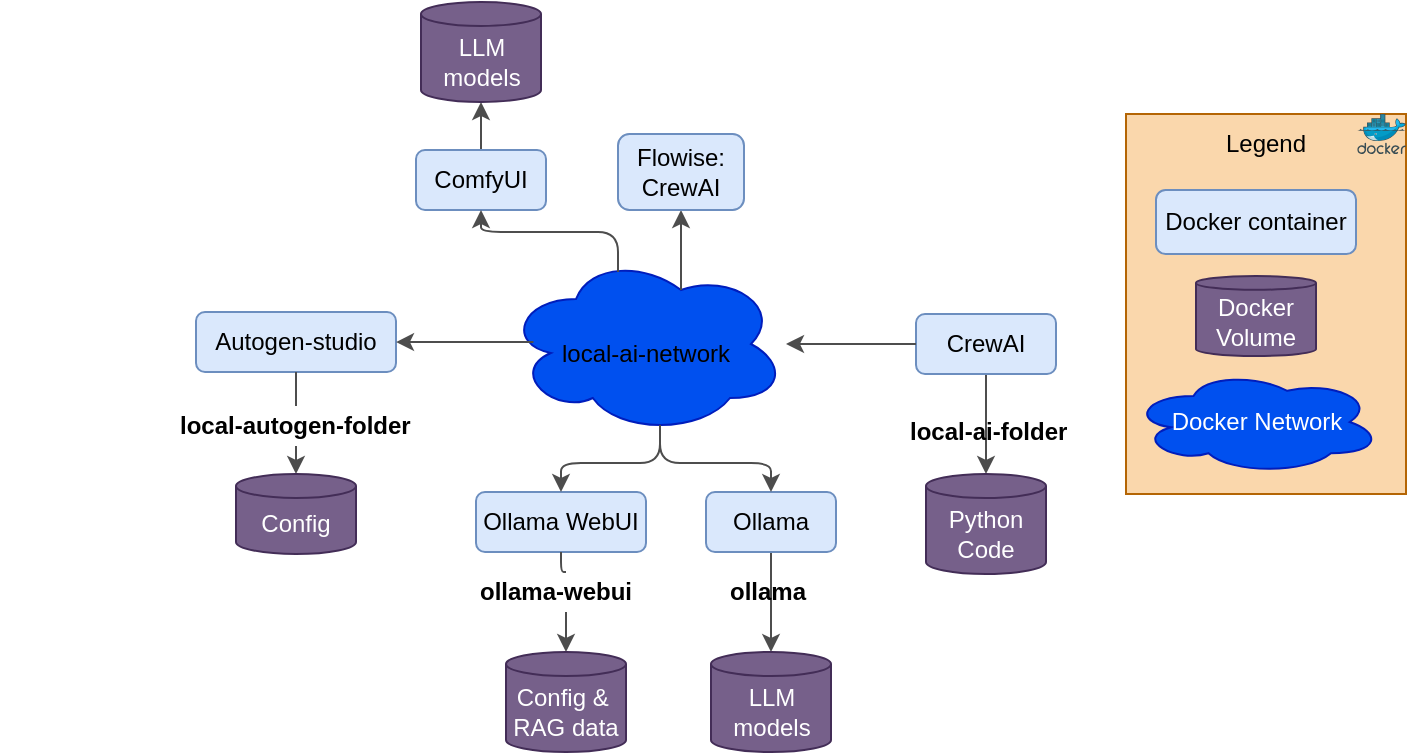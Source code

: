 <mxfile version="12.2.4" pages="1"><diagram id="SALRXWrra1WZczLhJ-SY" name="Page-1"><mxGraphModel dx="1626" dy="659" grid="1" gridSize="10" guides="1" tooltips="1" connect="1" arrows="1" fold="1" page="1" pageScale="1" pageWidth="1169" pageHeight="827" background="#ffffff" math="0" shadow="0"><root><mxCell id="0"/><mxCell id="1" parent="0"/><mxCell id="44" value="" style="rounded=0;whiteSpace=wrap;html=1;fillColor=#fad7ac;strokeColor=#b46504;" parent="1" vertex="1"><mxGeometry x="730" y="160" width="140" height="190" as="geometry"/></mxCell><mxCell id="10" style="edgeStyle=orthogonalEdgeStyle;html=1;entryX=0.5;entryY=0;entryDx=0;entryDy=0;entryPerimeter=0;strokeColor=#4D4D4D;" parent="1" source="2" target="9" edge="1"><mxGeometry relative="1" as="geometry"/></mxCell><mxCell id="2" value="Ollama" style="rounded=1;whiteSpace=wrap;html=1;fillColor=#dae8fc;strokeColor=#6c8ebf;fontColor=#000000;" parent="1" vertex="1"><mxGeometry x="520" y="349" width="65" height="30" as="geometry"/></mxCell><mxCell id="7" value="" style="edgeStyle=orthogonalEdgeStyle;html=1;entryX=0.5;entryY=0;entryDx=0;entryDy=0;entryPerimeter=0;strokeColor=#4D4D4D;labelBackgroundColor=none;fontColor=#000000;" parent="1" source="4" target="6" edge="1"><mxGeometry y="40" relative="1" as="geometry"><mxPoint as="offset"/></mxGeometry></mxCell><mxCell id="8" value="" style="edgeStyle=orthogonalEdgeStyle;html=1;strokeColor=#4D4D4D;labelBackgroundColor=none;fontColor=#000000;exitX=0.55;exitY=0.95;exitDx=0;exitDy=0;exitPerimeter=0;" parent="1" source="13" target="2" edge="1"><mxGeometry y="-10" relative="1" as="geometry"><mxPoint as="offset"/><mxPoint x="590" y="395" as="sourcePoint"/></mxGeometry></mxCell><mxCell id="4" value="CrewAI" style="rounded=1;whiteSpace=wrap;html=1;fillColor=#dae8fc;strokeColor=#6c8ebf;fontColor=#000000;" parent="1" vertex="1"><mxGeometry x="625" y="260" width="70" height="30" as="geometry"/></mxCell><mxCell id="6" value="Python Code" style="shape=cylinder3;whiteSpace=wrap;html=1;boundedLbl=1;backgroundOutline=1;size=6.01;fillColor=#76608a;fontColor=#ffffff;strokeColor=#432D57;" parent="1" vertex="1"><mxGeometry x="630" y="340" width="60" height="50" as="geometry"/></mxCell><mxCell id="9" value="LLM models" style="shape=cylinder3;whiteSpace=wrap;html=1;boundedLbl=1;backgroundOutline=1;size=6.01;fillColor=#76608a;fontColor=#ffffff;strokeColor=#432D57;" parent="1" vertex="1"><mxGeometry x="522.5" y="429" width="60" height="50" as="geometry"/></mxCell><mxCell id="11" value="&lt;b&gt;local-ai-folder&lt;/b&gt;" style="text;html=1;strokeColor=none;fillColor=none;align=left;verticalAlign=middle;whiteSpace=wrap;rounded=0;fontColor=#000000;" parent="1" vertex="1"><mxGeometry x="620" y="309" width="100" height="20" as="geometry"/></mxCell><mxCell id="13" value="" style="ellipse;shape=cloud;whiteSpace=wrap;html=1;align=left;fillColor=#0050ef;fontColor=#ffffff;strokeColor=#001DBC;" parent="1" vertex="1"><mxGeometry x="420" y="230" width="140" height="90" as="geometry"/></mxCell><mxCell id="14" value="" style="edgeStyle=orthogonalEdgeStyle;html=1;entryX=1;entryY=0.5;entryDx=0;entryDy=0;strokeColor=#4D4D4D;labelBackgroundColor=none;fontColor=#000000;" parent="1" source="4" target="13" edge="1"><mxGeometry y="-10" relative="1" as="geometry"><mxPoint as="offset"/><mxPoint x="580" y="280" as="sourcePoint"/><mxPoint x="410" y="280" as="targetPoint"/></mxGeometry></mxCell><mxCell id="12" value="local-ai-network" style="text;html=1;strokeColor=none;fillColor=none;align=center;verticalAlign=middle;whiteSpace=wrap;rounded=0;" parent="1" vertex="1"><mxGeometry x="440" y="270" width="100" height="20" as="geometry"/></mxCell><mxCell id="16" style="edgeStyle=orthogonalEdgeStyle;rounded=0;orthogonalLoop=1;jettySize=auto;html=1;exitX=0.5;exitY=1;exitDx=0;exitDy=0;" parent="1" edge="1"><mxGeometry relative="1" as="geometry"><mxPoint x="505" y="449" as="sourcePoint"/><mxPoint x="505" y="449" as="targetPoint"/></mxGeometry></mxCell><mxCell id="19" style="edgeStyle=orthogonalEdgeStyle;html=1;entryX=0.5;entryY=0;entryDx=0;entryDy=0;entryPerimeter=0;strokeColor=#4D4D4D;startArrow=none;" parent="1" source="15" target="21" edge="1"><mxGeometry relative="1" as="geometry"/></mxCell><mxCell id="20" value="Ollama WebUI" style="rounded=1;whiteSpace=wrap;html=1;fillColor=#dae8fc;strokeColor=#6c8ebf;fontColor=#000000;" parent="1" vertex="1"><mxGeometry x="405" y="349" width="85" height="30" as="geometry"/></mxCell><mxCell id="21" value="Config &amp;amp;&amp;nbsp;&lt;br&gt;RAG&amp;nbsp;data" style="shape=cylinder3;whiteSpace=wrap;html=1;boundedLbl=1;backgroundOutline=1;size=6.01;fillColor=#76608a;fontColor=#ffffff;strokeColor=#432D57;" parent="1" vertex="1"><mxGeometry x="420" y="429" width="60" height="50" as="geometry"/></mxCell><mxCell id="22" value="&lt;b&gt;ollama&lt;/b&gt;" style="text;html=1;strokeColor=none;fillColor=none;align=left;verticalAlign=middle;whiteSpace=wrap;rounded=0;fontColor=#000000;" parent="1" vertex="1"><mxGeometry x="530" y="389" width="55" height="20" as="geometry"/></mxCell><mxCell id="23" style="edgeStyle=orthogonalEdgeStyle;rounded=0;orthogonalLoop=1;jettySize=auto;html=1;exitX=0.5;exitY=1;exitDx=0;exitDy=0;" parent="1" edge="1"><mxGeometry relative="1" as="geometry"><mxPoint x="375" y="449" as="sourcePoint"/><mxPoint x="375" y="449" as="targetPoint"/></mxGeometry></mxCell><mxCell id="25" style="edgeStyle=orthogonalEdgeStyle;html=1;strokeColor=#4D4D4D;exitX=0.55;exitY=0.95;exitDx=0;exitDy=0;exitPerimeter=0;" parent="1" source="13" target="20" edge="1"><mxGeometry relative="1" as="geometry"><mxPoint x="340" y="320" as="sourcePoint"/><mxPoint x="340" y="380" as="targetPoint"/></mxGeometry></mxCell><mxCell id="26" value="" style="edgeStyle=orthogonalEdgeStyle;html=1;strokeColor=#4D4D4D;labelBackgroundColor=none;fontColor=#000000;exitX=0.625;exitY=0.2;exitDx=0;exitDy=0;exitPerimeter=0;" parent="1" source="13" target="27" edge="1"><mxGeometry y="40" relative="1" as="geometry"><mxPoint as="offset"/><mxPoint x="680" y="665" as="targetPoint"/></mxGeometry></mxCell><mxCell id="27" value="Flowise:&lt;br&gt;CrewAI" style="rounded=1;whiteSpace=wrap;html=1;fillColor=#dae8fc;strokeColor=#6c8ebf;fontColor=#000000;" parent="1" vertex="1"><mxGeometry x="476" y="170" width="63" height="38" as="geometry"/></mxCell><mxCell id="30" style="edgeStyle=orthogonalEdgeStyle;html=1;entryX=0.5;entryY=0;entryDx=0;entryDy=0;entryPerimeter=0;strokeColor=#4D4D4D;startArrow=none;" parent="1" source="29" target="32" edge="1"><mxGeometry relative="1" as="geometry"/></mxCell><mxCell id="31" value="Autogen-studio" style="rounded=1;whiteSpace=wrap;html=1;fillColor=#dae8fc;strokeColor=#6c8ebf;fontColor=#000000;" parent="1" vertex="1"><mxGeometry x="265" y="259" width="100" height="30" as="geometry"/></mxCell><mxCell id="32" value="Config" style="shape=cylinder3;whiteSpace=wrap;html=1;boundedLbl=1;backgroundOutline=1;size=6.01;fillColor=#76608a;fontColor=#ffffff;strokeColor=#432D57;" parent="1" vertex="1"><mxGeometry x="285" y="340" width="60" height="40" as="geometry"/></mxCell><mxCell id="33" style="edgeStyle=orthogonalEdgeStyle;rounded=0;orthogonalLoop=1;jettySize=auto;html=1;exitX=0.5;exitY=1;exitDx=0;exitDy=0;" parent="1" edge="1"><mxGeometry relative="1" as="geometry"><mxPoint x="250" y="349" as="sourcePoint"/><mxPoint x="250" y="349" as="targetPoint"/></mxGeometry></mxCell><mxCell id="35" style="edgeStyle=orthogonalEdgeStyle;html=1;strokeColor=#4D4D4D;exitX=0.098;exitY=0.489;exitDx=0;exitDy=0;exitPerimeter=0;" parent="1" source="13" target="31" edge="1"><mxGeometry relative="1" as="geometry"><mxPoint x="448.2" y="317" as="sourcePoint"/><mxPoint x="285" y="430" as="targetPoint"/></mxGeometry></mxCell><mxCell id="37" value="Docker container" style="rounded=1;whiteSpace=wrap;html=1;fillColor=#dae8fc;strokeColor=#6c8ebf;fontColor=#000000;" parent="1" vertex="1"><mxGeometry x="745" y="198" width="100" height="32" as="geometry"/></mxCell><mxCell id="38" value="Docker Volume" style="shape=cylinder3;whiteSpace=wrap;html=1;boundedLbl=1;backgroundOutline=1;size=3.455;fillColor=#76608a;fontColor=#ffffff;strokeColor=#432D57;" parent="1" vertex="1"><mxGeometry x="765" y="241" width="60" height="40" as="geometry"/></mxCell><mxCell id="39" style="edgeStyle=orthogonalEdgeStyle;rounded=0;orthogonalLoop=1;jettySize=auto;html=1;exitX=0.5;exitY=1;exitDx=0;exitDy=0;" parent="1" edge="1"><mxGeometry relative="1" as="geometry"><mxPoint x="730" y="241" as="sourcePoint"/><mxPoint x="730" y="241" as="targetPoint"/></mxGeometry></mxCell><mxCell id="40" value="" style="sketch=0;aspect=fixed;html=1;points=[];align=center;image;fontSize=12;image=img/lib/mscae/Docker.svg;fontColor=#000000;" parent="1" vertex="1"><mxGeometry x="845.61" y="160" width="24.39" height="20" as="geometry"/></mxCell><mxCell id="41" value="Docker Network" style="ellipse;shape=cloud;whiteSpace=wrap;html=1;align=center;fillColor=#0050ef;fontColor=#ffffff;strokeColor=#001DBC;" parent="1" vertex="1"><mxGeometry x="732.5" y="288" width="125" height="52" as="geometry"/></mxCell><mxCell id="42" value="" style="edgeStyle=orthogonalEdgeStyle;html=1;entryX=0.5;entryY=0;entryDx=0;entryDy=0;entryPerimeter=0;strokeColor=#4D4D4D;endArrow=none;" parent="1" source="31" target="29" edge="1"><mxGeometry relative="1" as="geometry"><mxPoint x="315" y="300" as="sourcePoint"/><mxPoint x="315" y="369" as="targetPoint"/></mxGeometry></mxCell><mxCell id="29" value="&lt;b&gt;local-autogen-folder&lt;/b&gt;" style="text;html=1;strokeColor=none;fillColor=none;align=left;verticalAlign=middle;whiteSpace=wrap;rounded=0;fontColor=#000000;" parent="1" vertex="1"><mxGeometry x="255" y="306" width="120" height="20" as="geometry"/></mxCell><mxCell id="43" value="" style="edgeStyle=orthogonalEdgeStyle;html=1;entryX=0.5;entryY=0;entryDx=0;entryDy=0;entryPerimeter=0;strokeColor=#4D4D4D;endArrow=none;" parent="1" source="20" target="15" edge="1"><mxGeometry relative="1" as="geometry"><mxPoint x="447.5" y="379" as="sourcePoint"/><mxPoint x="440" y="469" as="targetPoint"/></mxGeometry></mxCell><mxCell id="15" value="&lt;b&gt;ollama-webui&lt;/b&gt;" style="text;html=1;strokeColor=none;fillColor=none;align=left;verticalAlign=middle;whiteSpace=wrap;rounded=0;fontColor=#000000;" parent="1" vertex="1"><mxGeometry x="405" y="389" width="90" height="20" as="geometry"/></mxCell><mxCell id="45" value="Legend" style="text;html=1;strokeColor=none;fillColor=none;align=center;verticalAlign=middle;whiteSpace=wrap;rounded=0;fontColor=#000000;" parent="1" vertex="1"><mxGeometry x="770" y="160" width="60" height="30" as="geometry"/></mxCell><mxCell id="46" style="edgeStyle=orthogonalEdgeStyle;html=1;strokeColor=#4D4D4D;" parent="1" source="47" target="49" edge="1"><mxGeometry relative="1" as="geometry"/></mxCell><mxCell id="47" value="ComfyUI" style="rounded=1;whiteSpace=wrap;html=1;fillColor=#dae8fc;strokeColor=#6c8ebf;fontColor=#000000;" parent="1" vertex="1"><mxGeometry x="375" y="178" width="65" height="30" as="geometry"/></mxCell><mxCell id="48" value="" style="edgeStyle=orthogonalEdgeStyle;html=1;strokeColor=#4D4D4D;labelBackgroundColor=none;fontColor=#000000;exitX=0.4;exitY=0.1;exitDx=0;exitDy=0;exitPerimeter=0;" parent="1" source="13" target="47" edge="1"><mxGeometry y="-10" relative="1" as="geometry"><mxPoint as="offset"/><mxPoint x="167" y="166" as="sourcePoint"/></mxGeometry></mxCell><mxCell id="49" value="LLM models" style="shape=cylinder3;whiteSpace=wrap;html=1;boundedLbl=1;backgroundOutline=1;size=6.01;fillColor=#76608a;fontColor=#ffffff;strokeColor=#432D57;" parent="1" vertex="1"><mxGeometry x="377.5" y="104" width="60" height="50" as="geometry"/></mxCell><mxCell id="50" style="edgeStyle=orthogonalEdgeStyle;rounded=0;orthogonalLoop=1;jettySize=auto;html=1;exitX=0.5;exitY=1;exitDx=0;exitDy=0;" parent="1" edge="1"><mxGeometry relative="1" as="geometry"><mxPoint x="175" y="299" as="sourcePoint"/><mxPoint x="175" y="299" as="targetPoint"/></mxGeometry></mxCell></root></mxGraphModel></diagram></mxfile>